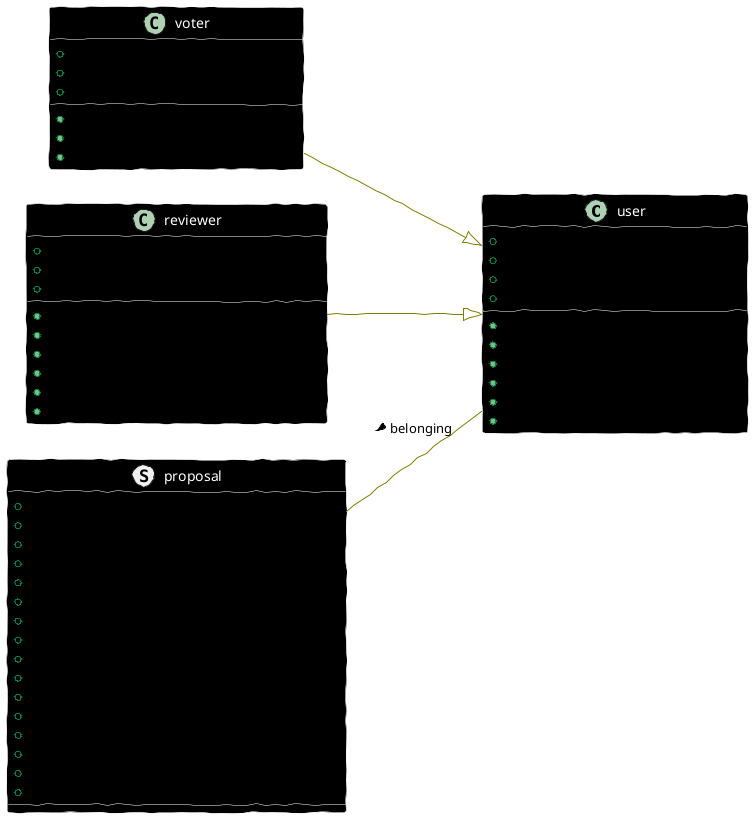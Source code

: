 @startuml voting smart contract
left to right direction

'这个作用将线条模糊和扭曲化
skinparam handwritten true
skinparam packageStyle rectangle actor customer

'下面的这些定  义了角色和用例的一些颜色设置
skinparam usecase {
    BackgroundColor Green
    BorderColor DarkSlateGray
    ArrowColor Olive
    ActorBorderColor black
    ActorFontName Courier
}

skinparam class{
    BackgroundColor black
    BorderColor white
    FontColor white
}

'accountAddressID: user账号'
'reputation_score: user's reputation_score'
'vote_number: 用户投票数量，一人一票'
'releasedProposal: 该用户发表过的提案'
'writeProposal(): 用户编写提案，无返回值'
'modifyProposal(): 用户修改已编写好的提案or从reviewer中打回来的提案, 无返回值'
'releaseProposal()': 发表提案，返回值为true or false
'viewProposal(): 查看提案(可以查看自己提案和公开的提案)'
'withdrawProposal(): 撤销提案（必须是未被reviewer审核才可以撤销，在审核阶段以及预公开阶段无法撤销）'
'queryProposal(): 查询提案'

class user{
    +accountAddressID: address
    +reputation_score: uint256
    +vote_number: uint256
    +releasedProposal: array_of_proposal
    +writeProposal() 
    +modifyProposal()
    +releaseProposal()
    +viewProposal()
    +withdrawProposal()
    +queryProposal()
}

'votedProposal: 用户已投过票的提案'


class voter{
    +votedProposal: Arrays_of_proposal
    +isDelegated: boolean
    +delegatorAccount: address
    +vote()
    +delegate()
    +withdrawTheDelegate()
}

voter --|> user
reviewer --|> user

class reviewer{
    +guild_members_accountID: address
    +technology_members_accountID: address
    +reviewedProposal: array_of_proposal
    +isFund()
    +isTechnology()
    +reviewProposal()
    +viewReviewedProposal()
    +publicProposal()
    +delayProposal()
}


struct proposal{
    +ID:uint256 
    +title: String
    +classfication: Arrays_of_classification
    +reviewer: String
    +short_Description:String
    +long_Descirption:String
    +timnestamp:time
    +isTeamOrPerson: uint256
    +teamMembersAccount: Arrays_of_address
    +teamMembersResponsibilities: Arrays_of_String
    +personAccount: address
    +isReleased: boolean 
    +isReviewed: boolean 
    +isPublic: boolean 
    +startDate: time
    +endDate: time
}

proposal -- user: < belonging 

@enduml